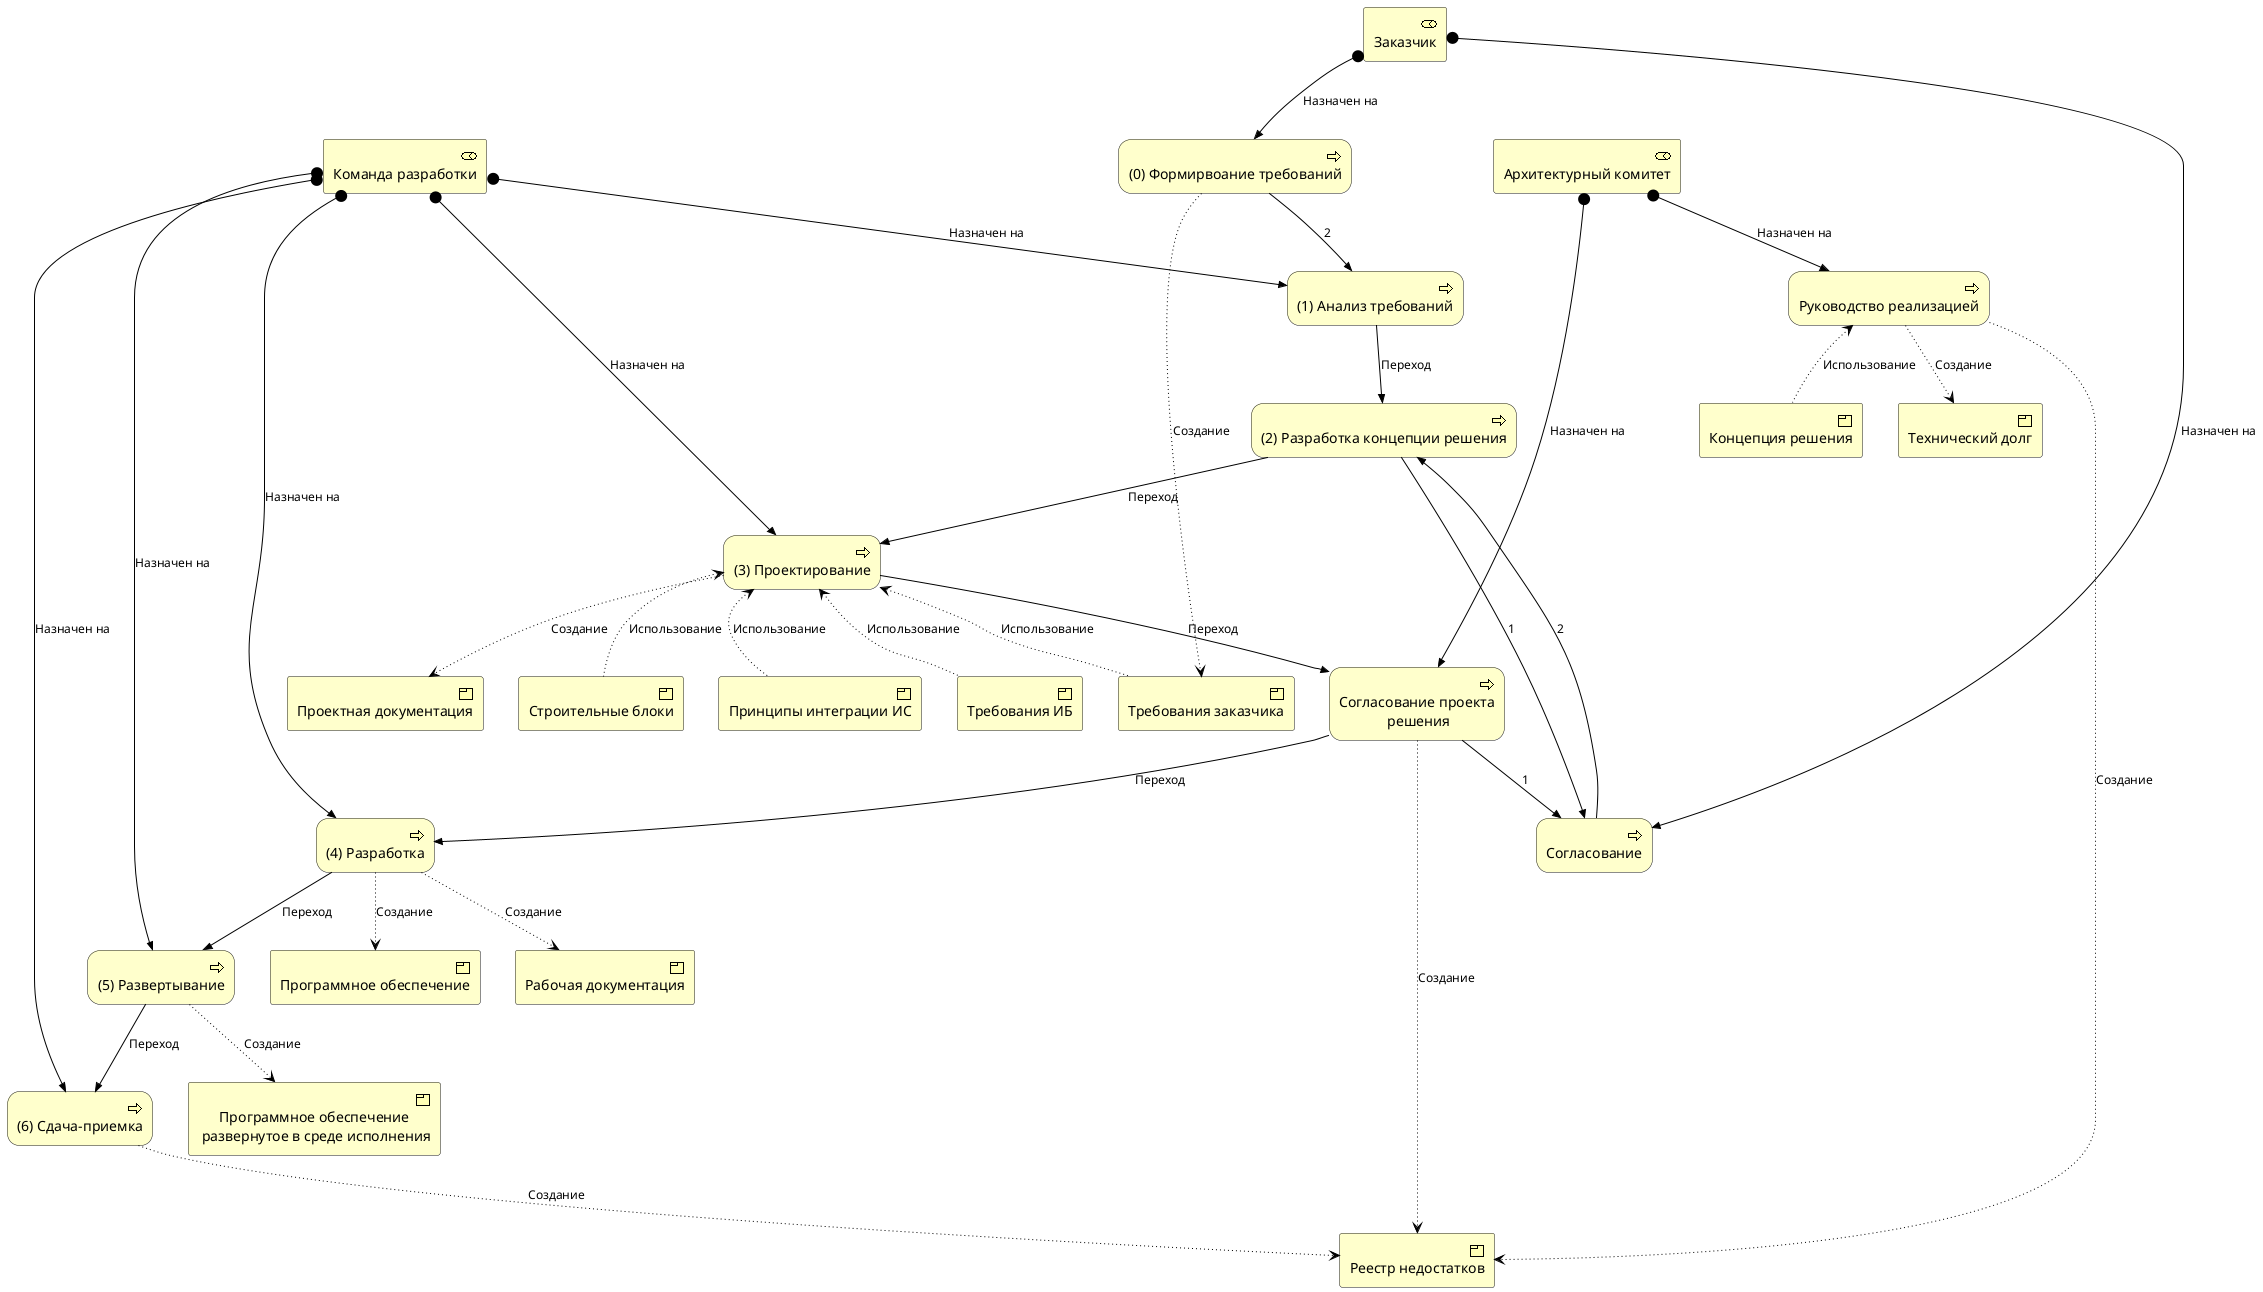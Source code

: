 @startuml ArchAsCode
!include <archimate/Archimate>
'деятельность
archimate #Business "Команда разработки" as Org.DevTeam <<business-role>>
archimate #Business "Архитектурный комитет" as Org.EntArch <<business-role>>
archimate #Business "Заказчик" as Customer <<business-role>>

archimate #Business "(1) Анализ требований" as ReqAnalysis <<business-process>>
archimate #Business "(2) Разработка концепции решения" as SoftwareConcept <<business-process>>
archimate #Business "(3) Проектирование" as SoftwareDesign <<business-process>>
archimate #Business "(4) Разработка" as SoftwareDevelopment <<business-process>>
archimate #Business "(5) Развертывание" as SoftwareImplementation <<business-process>>
archimate #Business "(6) Сдача-приемка" as SolutionAcceptance <<business-process>>
archimate #Business "Согласование проекта\n решения" as DesignApprovement <<business-process>>
archimate #Business "Руководство реализацией" as SoftwareDevGovernment <<business-process>>
archimate #Business "(0) Формирвоание требований" as ReqMaking <<business-process>>
archimate #Business "Согласование" as Approvement <<business-process>>


archimate #Business "Требования заказчика" as Reqs <<business-product>>
archimate #Business "Концепция решения" as ArchConcept <<business-product>>
archimate #Business "Проектная документация" as DocOfDesign <<business-product>>
archimate #Business "Программное обеспечение" as Software <<business-product>>
archimate #Business "Рабочая документация" as UserDoc <<business-product>>
archimate #Business "Программное обеспечение\n развернутое в среде исполнения" as ExecSoftware <<business-product>>
archimate #Business "Реестр недостатков" as Bugs <<business-product>>
archimate #Business "Технический долг" as Gap <<business-product>>
archimate #Business "Строительные блоки" as Blocks <<business-product>>
archimate #Business "Принципы интеграции ИС" as IntPrinciples <<business-product>>
archimate #Business "Требования ИБ" as SecReq <<business-product>>


Rel_Assignment(Org.DevTeam, ReqAnalysis, Назначен на)
Rel_Assignment(Org.DevTeam, SoftwareDesign, Назначен на)
Rel_Assignment(Org.DevTeam, SoftwareDevelopment, Назначен на)
Rel_Assignment(Org.DevTeam, SoftwareImplementation, Назначен на)
Rel_Assignment(Org.DevTeam, SolutionAcceptance, Назначен на)
Rel_Assignment(Org.EntArch, DesignApprovement, Назначен на)
Rel_Assignment(Org.EntArch, SoftwareDevGovernment, Назначен на)
Rel_Assignment(Customer, Approvement, Назначен на)
Rel_Assignment(Customer, ReqMaking, Назначен на)

Rel_Triggering(ReqAnalysis, SoftwareConcept, Переход)
Rel_Triggering(SoftwareConcept, SoftwareDesign, Переход)
Rel_Triggering(SoftwareDesign, DesignApprovement, Переход)
Rel_Triggering(DesignApprovement, SoftwareDevelopment, Переход)
Rel_Triggering(SoftwareDevelopment, SoftwareImplementation, Переход)
Rel_Triggering(SoftwareImplementation, SolutionAcceptance, Переход)
Rel_Triggering(SoftwareConcept, Approvement, 1)
Rel_Triggering(Approvement, SoftwareConcept, 2)
Rel_Triggering(DesignApprovement, Approvement,1)
Rel_Triggering(ReqMaking, ReqAnalysis, 2)


Rel_Access_w(ReqMaking, Reqs, Создание)
Rel_Access_w(SoftwareDesign, DocOfDesign, Создание)
Rel_Access_w(SoftwareDevelopment, Software, Создание)
Rel_Access_w(SoftwareDevelopment, UserDoc, Создание)
Rel_Access_w(SoftwareImplementation, ExecSoftware, Создание)
Rel_Access_w(DesignApprovement, Bugs, Создание)
Rel_Access_w(SoftwareDevGovernment, Bugs, Создание)
Rel_Access_w(SoftwareDevGovernment, Gap, Создание)
Rel_Access_w(SolutionAcceptance, Bugs, Создание)


Rel_Access_r(SoftwareDesign, Blocks, Использование)
Rel_Access_r(SoftwareDesign, IntPrinciples, Использование)
Rel_Access_r(SoftwareDesign, SecReq, Использование)
Rel_Access_r(SoftwareDesign, Reqs, Использование)

Rel_Access_r(SoftwareDevGovernment, ArchConcept, Использование)

Org.DevTeam-[hidden]->ReqAnalysis
Org.EntArch-[hidden]->ReqAnalysis
Customer-[hidden]->ReqAnalysis

@enduml
